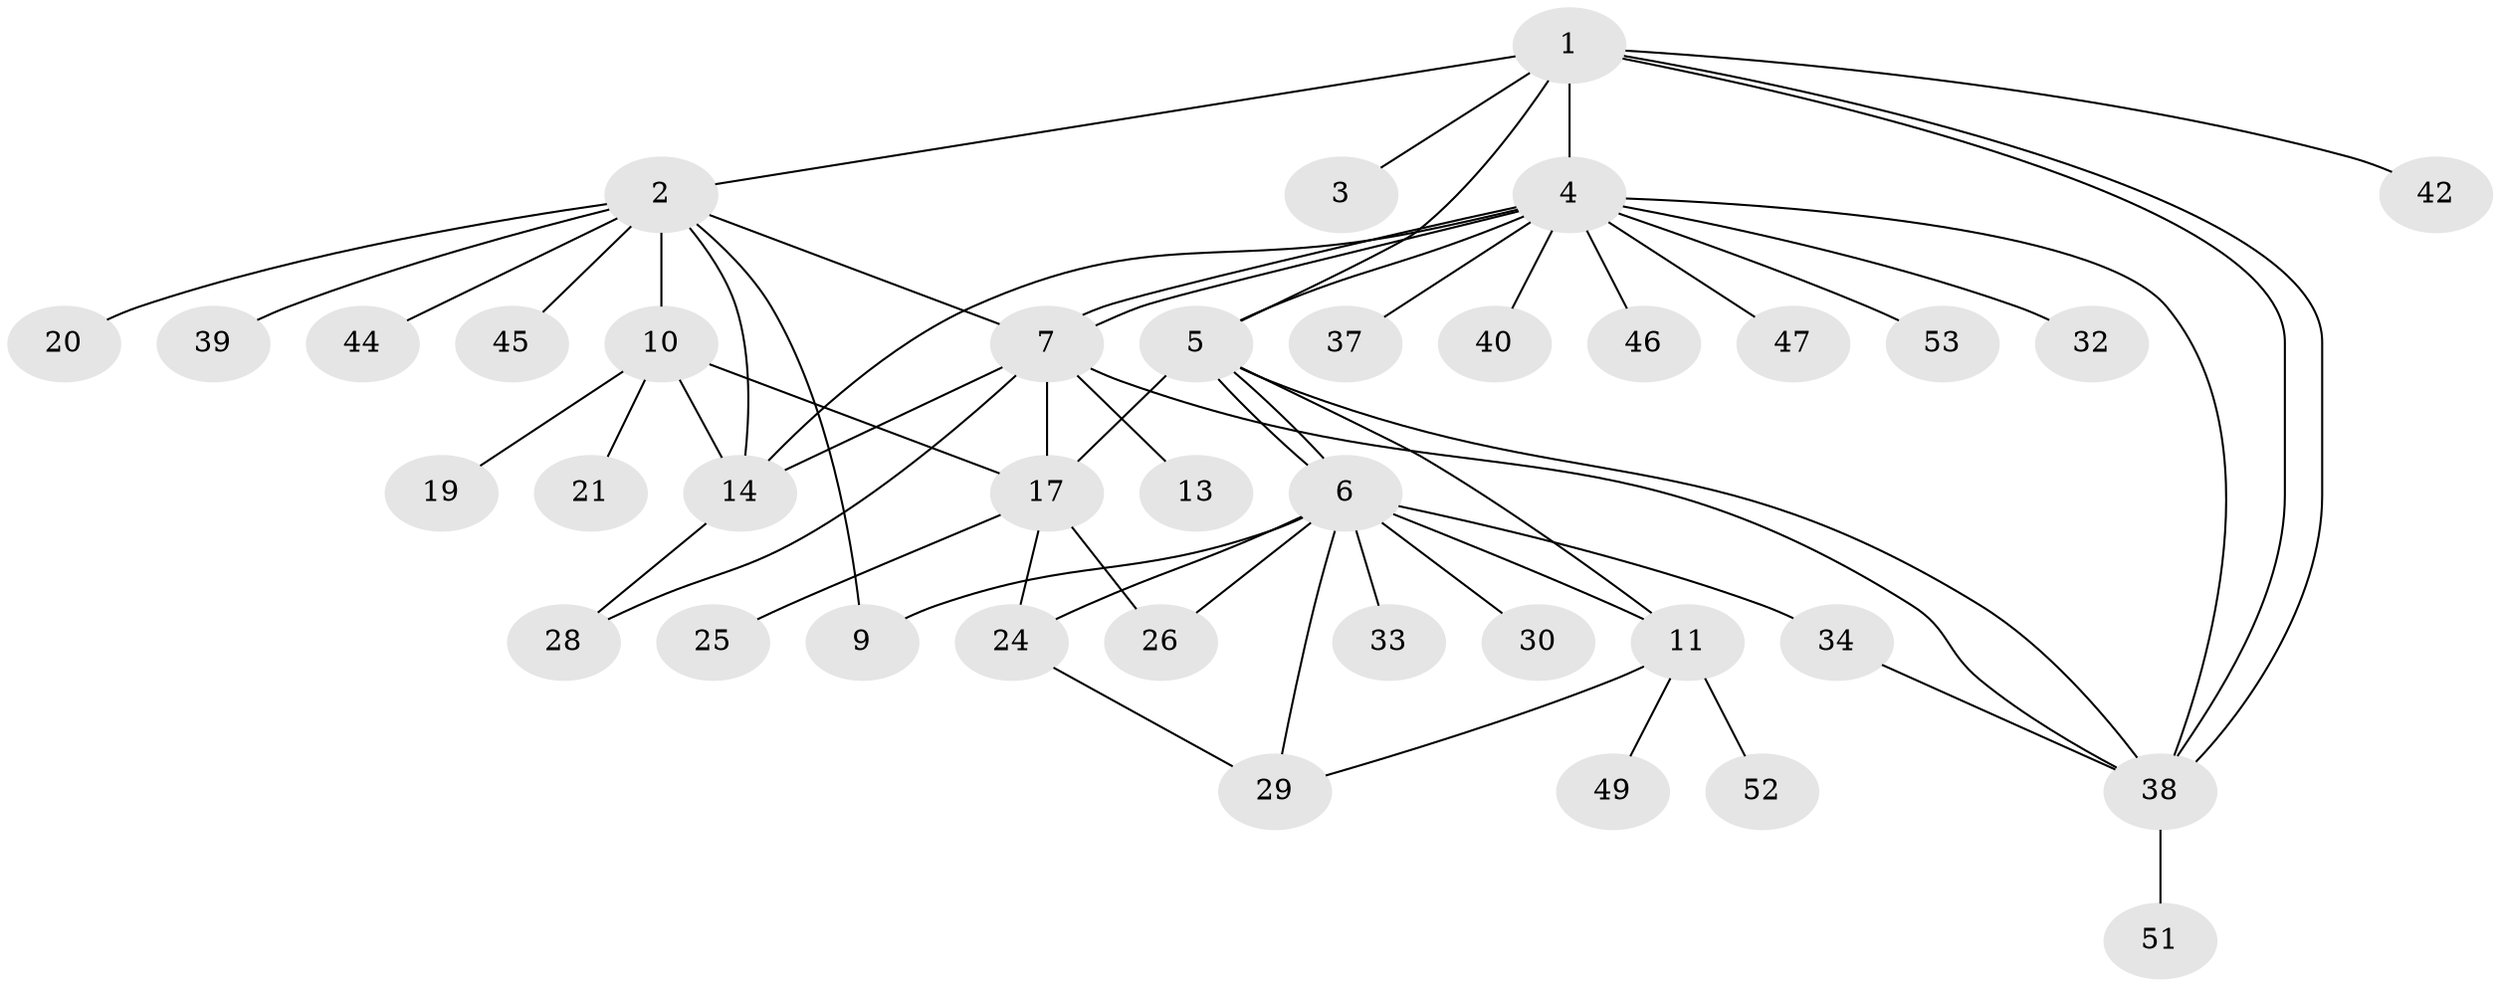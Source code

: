// Generated by graph-tools (version 1.1) at 2025/23/03/03/25 07:23:51]
// undirected, 38 vertices, 58 edges
graph export_dot {
graph [start="1"]
  node [color=gray90,style=filled];
  1 [super="+41"];
  2 [super="+31"];
  3;
  4 [super="+22"];
  5 [super="+12"];
  6 [super="+8"];
  7 [super="+27"];
  9;
  10 [super="+36"];
  11 [super="+18"];
  13 [super="+16"];
  14 [super="+15"];
  17 [super="+23"];
  19;
  20;
  21;
  24 [super="+43"];
  25;
  26;
  28 [super="+48"];
  29 [super="+35"];
  30;
  32;
  33;
  34;
  37;
  38 [super="+50"];
  39;
  40;
  42;
  44;
  45;
  46;
  47;
  49;
  51;
  52;
  53;
  1 -- 2;
  1 -- 3;
  1 -- 4;
  1 -- 5;
  1 -- 38;
  1 -- 38;
  1 -- 42;
  2 -- 10;
  2 -- 20;
  2 -- 39;
  2 -- 44;
  2 -- 45;
  2 -- 9;
  2 -- 7;
  2 -- 14;
  4 -- 5;
  4 -- 7;
  4 -- 7;
  4 -- 14;
  4 -- 32;
  4 -- 37;
  4 -- 38;
  4 -- 40;
  4 -- 46;
  4 -- 47;
  4 -- 53;
  5 -- 6 [weight=2];
  5 -- 6;
  5 -- 11;
  5 -- 17;
  5 -- 38;
  6 -- 9;
  6 -- 24;
  6 -- 29;
  6 -- 33;
  6 -- 34;
  6 -- 26;
  6 -- 11 [weight=2];
  6 -- 30;
  7 -- 13;
  7 -- 28;
  7 -- 38;
  7 -- 17;
  7 -- 14;
  10 -- 19;
  10 -- 21;
  10 -- 17;
  10 -- 14;
  11 -- 52;
  11 -- 49;
  11 -- 29;
  14 -- 28;
  17 -- 24;
  17 -- 25;
  17 -- 26 [weight=2];
  24 -- 29;
  34 -- 38;
  38 -- 51;
}
